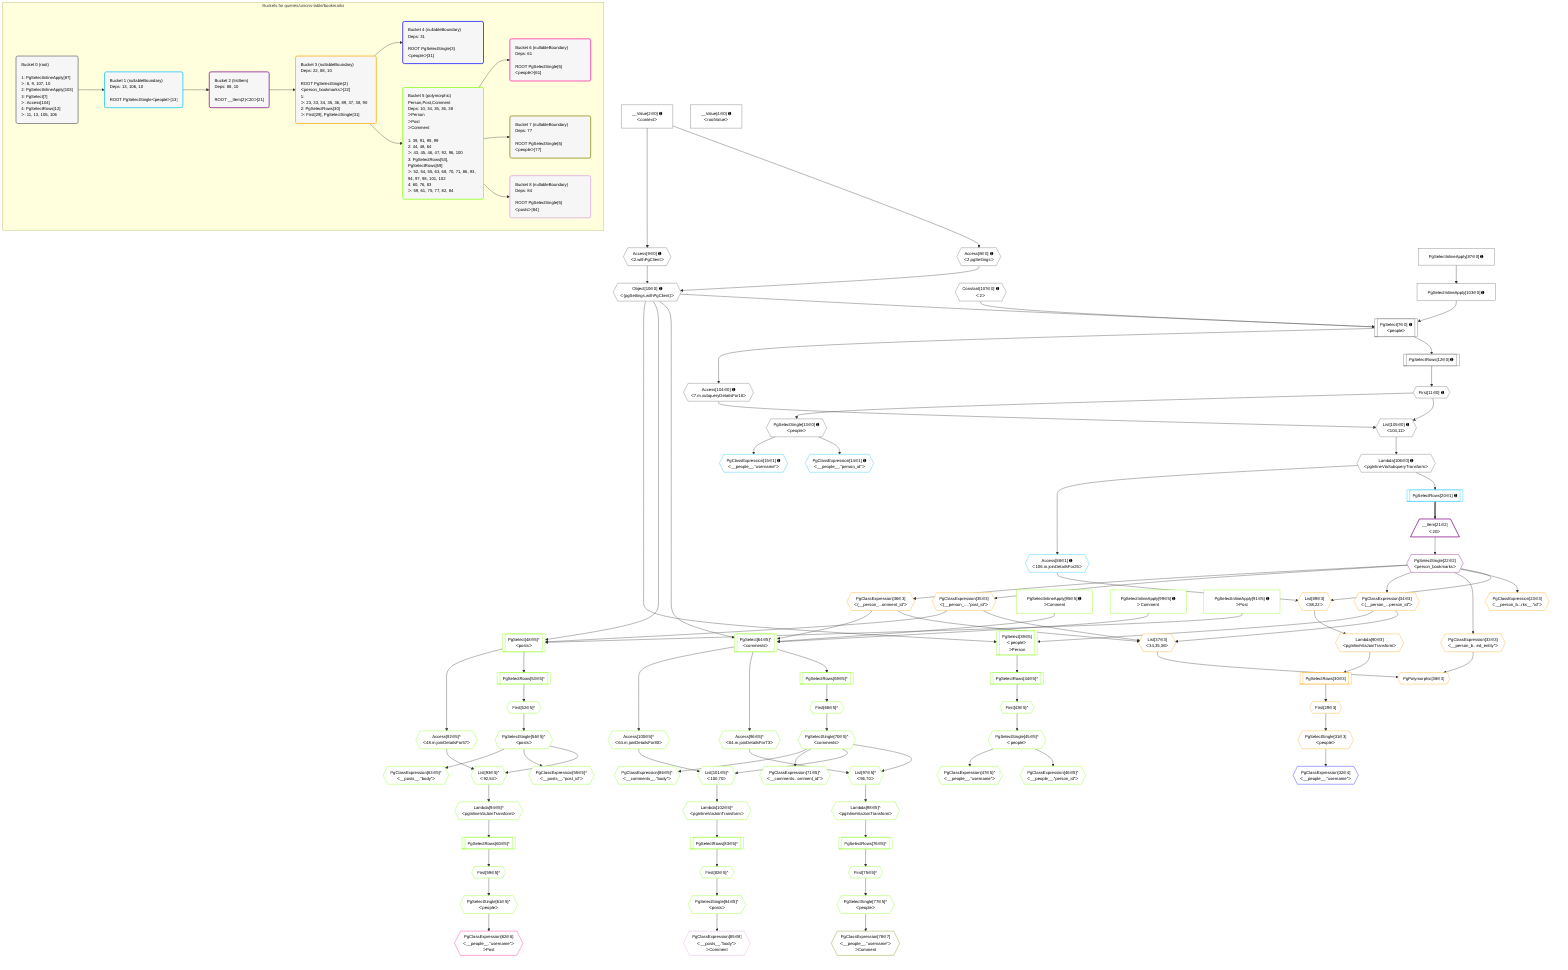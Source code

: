 %%{init: {'themeVariables': { 'fontSize': '12px'}}}%%
graph TD
    classDef path fill:#eee,stroke:#000,color:#000
    classDef plan fill:#fff,stroke-width:1px,color:#000
    classDef itemplan fill:#fff,stroke-width:2px,color:#000
    classDef unbatchedplan fill:#dff,stroke-width:1px,color:#000
    classDef sideeffectplan fill:#fcc,stroke-width:2px,color:#000
    classDef bucket fill:#f6f6f6,color:#000,stroke-width:2px,text-align:left


    %% plan dependencies
    PgSelect7[["PgSelect[7∈0] ➊<br />ᐸpeopleᐳ"]]:::plan
    Object10{{"Object[10∈0] ➊<br />ᐸ{pgSettings,withPgClient}ᐳ"}}:::plan
    Constant107{{"Constant[107∈0] ➊<br />ᐸ2ᐳ"}}:::plan
    PgSelectInlineApply103["PgSelectInlineApply[103∈0] ➊"]:::plan
    Object10 & Constant107 & PgSelectInlineApply103 --> PgSelect7
    Access8{{"Access[8∈0] ➊<br />ᐸ2.pgSettingsᐳ"}}:::plan
    Access9{{"Access[9∈0] ➊<br />ᐸ2.withPgClientᐳ"}}:::plan
    Access8 & Access9 --> Object10
    List105{{"List[105∈0] ➊<br />ᐸ104,11ᐳ"}}:::plan
    Access104{{"Access[104∈0] ➊<br />ᐸ7.m.subqueryDetailsFor16ᐳ"}}:::plan
    First11{{"First[11∈0] ➊"}}:::plan
    Access104 & First11 --> List105
    __Value2["__Value[2∈0] ➊<br />ᐸcontextᐳ"]:::plan
    __Value2 --> Access8
    __Value2 --> Access9
    PgSelectRows12[["PgSelectRows[12∈0] ➊"]]:::plan
    PgSelectRows12 --> First11
    PgSelect7 --> PgSelectRows12
    PgSelectSingle13{{"PgSelectSingle[13∈0] ➊<br />ᐸpeopleᐳ"}}:::plan
    First11 --> PgSelectSingle13
    PgSelectInlineApply87["PgSelectInlineApply[87∈0] ➊"]:::plan
    PgSelectInlineApply87 --> PgSelectInlineApply103
    PgSelect7 --> Access104
    Lambda106{{"Lambda[106∈0] ➊<br />ᐸpgInlineViaSubqueryTransformᐳ"}}:::plan
    List105 --> Lambda106
    __Value4["__Value[4∈0] ➊<br />ᐸrootValueᐳ"]:::plan
    PgClassExpression14{{"PgClassExpression[14∈1] ➊<br />ᐸ__people__.”person_id”ᐳ"}}:::plan
    PgSelectSingle13 --> PgClassExpression14
    PgClassExpression15{{"PgClassExpression[15∈1] ➊<br />ᐸ__people__.”username”ᐳ"}}:::plan
    PgSelectSingle13 --> PgClassExpression15
    PgSelectRows20[["PgSelectRows[20∈1] ➊"]]:::plan
    Lambda106 --> PgSelectRows20
    Access88{{"Access[88∈1] ➊<br />ᐸ106.m.joinDetailsFor25ᐳ"}}:::plan
    Lambda106 --> Access88
    __Item21[/"__Item[21∈2]<br />ᐸ20ᐳ"\]:::itemplan
    PgSelectRows20 ==> __Item21
    PgSelectSingle22{{"PgSelectSingle[22∈2]<br />ᐸperson_bookmarksᐳ"}}:::plan
    __Item21 --> PgSelectSingle22
    List37{{"List[37∈3]<br />ᐸ34,35,36ᐳ"}}:::plan
    PgClassExpression34{{"PgClassExpression[34∈3]<br />ᐸ(__person_...person_id”ᐳ"}}:::plan
    PgClassExpression35{{"PgClassExpression[35∈3]<br />ᐸ(__person_....”post_id”ᐳ"}}:::plan
    PgClassExpression36{{"PgClassExpression[36∈3]<br />ᐸ(__person_...omment_id”ᐳ"}}:::plan
    PgClassExpression34 & PgClassExpression35 & PgClassExpression36 --> List37
    PgPolymorphic38{{"PgPolymorphic[38∈3]"}}:::plan
    PgClassExpression33{{"PgClassExpression[33∈3]<br />ᐸ__person_b...ed_entity”ᐳ"}}:::plan
    PgClassExpression33 & List37 --> PgPolymorphic38
    List89{{"List[89∈3]<br />ᐸ88,22ᐳ"}}:::plan
    Access88 & PgSelectSingle22 --> List89
    PgClassExpression23{{"PgClassExpression[23∈3]<br />ᐸ__person_b...rks__.”id”ᐳ"}}:::plan
    PgSelectSingle22 --> PgClassExpression23
    First29{{"First[29∈3]"}}:::plan
    PgSelectRows30[["PgSelectRows[30∈3]"]]:::plan
    PgSelectRows30 --> First29
    Lambda90{{"Lambda[90∈3]<br />ᐸpgInlineViaJoinTransformᐳ"}}:::plan
    Lambda90 --> PgSelectRows30
    PgSelectSingle31{{"PgSelectSingle[31∈3]<br />ᐸpeopleᐳ"}}:::plan
    First29 --> PgSelectSingle31
    PgSelectSingle22 --> PgClassExpression33
    PgSelectSingle22 --> PgClassExpression34
    PgSelectSingle22 --> PgClassExpression35
    PgSelectSingle22 --> PgClassExpression36
    List89 --> Lambda90
    PgClassExpression32{{"PgClassExpression[32∈4]<br />ᐸ__people__.”username”ᐳ"}}:::plan
    PgSelectSingle31 --> PgClassExpression32
    PgSelect64[["PgSelect[64∈5]^<br />ᐸcommentsᐳ"]]:::plan
    PgSelectInlineApply95["PgSelectInlineApply[95∈5] ➊<br />ᐳComment"]:::plan
    PgSelectInlineApply99["PgSelectInlineApply[99∈5] ➊<br />ᐳComment"]:::plan
    Object10 & PgClassExpression36 & PgSelectInlineApply95 & PgSelectInlineApply99 --> PgSelect64
    PgSelect48[["PgSelect[48∈5]^<br />ᐸpostsᐳ"]]:::plan
    PgSelectInlineApply91["PgSelectInlineApply[91∈5] ➊<br />ᐳPost"]:::plan
    Object10 & PgClassExpression35 & PgSelectInlineApply91 --> PgSelect48
    PgSelect39[["PgSelect[39∈5]<br />ᐸpeopleᐳ<br />ᐳPerson"]]:::plan
    Object10 & PgClassExpression34 --> PgSelect39
    List93{{"List[93∈5]^<br />ᐸ92,54ᐳ"}}:::plan
    Access92{{"Access[92∈5]^<br />ᐸ48.m.joinDetailsFor57ᐳ"}}:::plan
    PgSelectSingle54{{"PgSelectSingle[54∈5]^<br />ᐸpostsᐳ"}}:::plan
    Access92 & PgSelectSingle54 --> List93
    List97{{"List[97∈5]^<br />ᐸ96,70ᐳ"}}:::plan
    Access96{{"Access[96∈5]^<br />ᐸ64.m.joinDetailsFor73ᐳ"}}:::plan
    PgSelectSingle70{{"PgSelectSingle[70∈5]^<br />ᐸcommentsᐳ"}}:::plan
    Access96 & PgSelectSingle70 --> List97
    List101{{"List[101∈5]^<br />ᐸ100,70ᐳ"}}:::plan
    Access100{{"Access[100∈5]^<br />ᐸ64.m.joinDetailsFor80ᐳ"}}:::plan
    Access100 & PgSelectSingle70 --> List101
    First43{{"First[43∈5]^"}}:::plan
    PgSelectRows44[["PgSelectRows[44∈5]^"]]:::plan
    PgSelectRows44 --> First43
    PgSelect39 --> PgSelectRows44
    PgSelectSingle45{{"PgSelectSingle[45∈5]^<br />ᐸpeopleᐳ"}}:::plan
    First43 --> PgSelectSingle45
    PgClassExpression46{{"PgClassExpression[46∈5]^<br />ᐸ__people__.”person_id”ᐳ"}}:::plan
    PgSelectSingle45 --> PgClassExpression46
    PgClassExpression47{{"PgClassExpression[47∈5]^<br />ᐸ__people__.”username”ᐳ"}}:::plan
    PgSelectSingle45 --> PgClassExpression47
    First52{{"First[52∈5]^"}}:::plan
    PgSelectRows53[["PgSelectRows[53∈5]^"]]:::plan
    PgSelectRows53 --> First52
    PgSelect48 --> PgSelectRows53
    First52 --> PgSelectSingle54
    PgClassExpression55{{"PgClassExpression[55∈5]^<br />ᐸ__posts__.”post_id”ᐳ"}}:::plan
    PgSelectSingle54 --> PgClassExpression55
    First59{{"First[59∈5]^"}}:::plan
    PgSelectRows60[["PgSelectRows[60∈5]^"]]:::plan
    PgSelectRows60 --> First59
    Lambda94{{"Lambda[94∈5]^<br />ᐸpgInlineViaJoinTransformᐳ"}}:::plan
    Lambda94 --> PgSelectRows60
    PgSelectSingle61{{"PgSelectSingle[61∈5]^<br />ᐸpeopleᐳ"}}:::plan
    First59 --> PgSelectSingle61
    PgClassExpression63{{"PgClassExpression[63∈5]^<br />ᐸ__posts__.”body”ᐳ"}}:::plan
    PgSelectSingle54 --> PgClassExpression63
    First68{{"First[68∈5]^"}}:::plan
    PgSelectRows69[["PgSelectRows[69∈5]^"]]:::plan
    PgSelectRows69 --> First68
    PgSelect64 --> PgSelectRows69
    First68 --> PgSelectSingle70
    PgClassExpression71{{"PgClassExpression[71∈5]^<br />ᐸ__comments...omment_id”ᐳ"}}:::plan
    PgSelectSingle70 --> PgClassExpression71
    First75{{"First[75∈5]^"}}:::plan
    PgSelectRows76[["PgSelectRows[76∈5]^"]]:::plan
    PgSelectRows76 --> First75
    Lambda98{{"Lambda[98∈5]^<br />ᐸpgInlineViaJoinTransformᐳ"}}:::plan
    Lambda98 --> PgSelectRows76
    PgSelectSingle77{{"PgSelectSingle[77∈5]^<br />ᐸpeopleᐳ"}}:::plan
    First75 --> PgSelectSingle77
    First82{{"First[82∈5]^"}}:::plan
    PgSelectRows83[["PgSelectRows[83∈5]^"]]:::plan
    PgSelectRows83 --> First82
    Lambda102{{"Lambda[102∈5]^<br />ᐸpgInlineViaJoinTransformᐳ"}}:::plan
    Lambda102 --> PgSelectRows83
    PgSelectSingle84{{"PgSelectSingle[84∈5]^<br />ᐸpostsᐳ"}}:::plan
    First82 --> PgSelectSingle84
    PgClassExpression86{{"PgClassExpression[86∈5]^<br />ᐸ__comments__.”body”ᐳ"}}:::plan
    PgSelectSingle70 --> PgClassExpression86
    PgSelect48 --> Access92
    List93 --> Lambda94
    PgSelect64 --> Access96
    List97 --> Lambda98
    PgSelect64 --> Access100
    List101 --> Lambda102
    PgClassExpression62{{"PgClassExpression[62∈6]<br />ᐸ__people__.”username”ᐳ<br />ᐳPost"}}:::plan
    PgSelectSingle61 --> PgClassExpression62
    PgClassExpression78{{"PgClassExpression[78∈7]<br />ᐸ__people__.”username”ᐳ<br />ᐳComment"}}:::plan
    PgSelectSingle77 --> PgClassExpression78
    PgClassExpression85{{"PgClassExpression[85∈8]<br />ᐸ__posts__.”body”ᐳ<br />ᐳComment"}}:::plan
    PgSelectSingle84 --> PgClassExpression85

    %% define steps

    subgraph "Buckets for queries/unions-table/bookmarks"
    Bucket0("Bucket 0 (root)<br /><br />1: PgSelectInlineApply[87]<br />ᐳ: 8, 9, 107, 10<br />2: PgSelectInlineApply[103]<br />3: PgSelect[7]<br />ᐳ: Access[104]<br />4: PgSelectRows[12]<br />ᐳ: 11, 13, 105, 106"):::bucket
    classDef bucket0 stroke:#696969
    class Bucket0,__Value2,__Value4,PgSelect7,Access8,Access9,Object10,First11,PgSelectRows12,PgSelectSingle13,PgSelectInlineApply87,PgSelectInlineApply103,Access104,List105,Lambda106,Constant107 bucket0
    Bucket1("Bucket 1 (nullableBoundary)<br />Deps: 13, 106, 10<br /><br />ROOT PgSelectSingleᐸpeopleᐳ[13]"):::bucket
    classDef bucket1 stroke:#00bfff
    class Bucket1,PgClassExpression14,PgClassExpression15,PgSelectRows20,Access88 bucket1
    Bucket2("Bucket 2 (listItem)<br />Deps: 88, 10<br /><br />ROOT __Item{2}ᐸ20ᐳ[21]"):::bucket
    classDef bucket2 stroke:#7f007f
    class Bucket2,__Item21,PgSelectSingle22 bucket2
    Bucket3("Bucket 3 (nullableBoundary)<br />Deps: 22, 88, 10<br /><br />ROOT PgSelectSingle{2}ᐸperson_bookmarksᐳ[22]<br />1: <br />ᐳ: 23, 33, 34, 35, 36, 89, 37, 38, 90<br />2: PgSelectRows[30]<br />ᐳ: First[29], PgSelectSingle[31]"):::bucket
    classDef bucket3 stroke:#ffa500
    class Bucket3,PgClassExpression23,First29,PgSelectRows30,PgSelectSingle31,PgClassExpression33,PgClassExpression34,PgClassExpression35,PgClassExpression36,List37,PgPolymorphic38,List89,Lambda90 bucket3
    Bucket4("Bucket 4 (nullableBoundary)<br />Deps: 31<br /><br />ROOT PgSelectSingle{3}ᐸpeopleᐳ[31]"):::bucket
    classDef bucket4 stroke:#0000ff
    class Bucket4,PgClassExpression32 bucket4
    Bucket5("Bucket 5 (polymorphic)<br />Person,Post,Comment<br />Deps: 10, 34, 35, 36, 38<br />ᐳPerson<br />ᐳPost<br />ᐳComment<br /><br />1: 39, 91, 95, 99<br />2: 44, 48, 64<br />ᐳ: 43, 45, 46, 47, 92, 96, 100<br />3: PgSelectRows[53], PgSelectRows[69]<br />ᐳ: 52, 54, 55, 63, 68, 70, 71, 86, 93, 94, 97, 98, 101, 102<br />4: 60, 76, 83<br />ᐳ: 59, 61, 75, 77, 82, 84"):::bucket
    classDef bucket5 stroke:#7fff00
    class Bucket5,PgSelect39,First43,PgSelectRows44,PgSelectSingle45,PgClassExpression46,PgClassExpression47,PgSelect48,First52,PgSelectRows53,PgSelectSingle54,PgClassExpression55,First59,PgSelectRows60,PgSelectSingle61,PgClassExpression63,PgSelect64,First68,PgSelectRows69,PgSelectSingle70,PgClassExpression71,First75,PgSelectRows76,PgSelectSingle77,First82,PgSelectRows83,PgSelectSingle84,PgClassExpression86,PgSelectInlineApply91,Access92,List93,Lambda94,PgSelectInlineApply95,Access96,List97,Lambda98,PgSelectInlineApply99,Access100,List101,Lambda102 bucket5
    Bucket6("Bucket 6 (nullableBoundary)<br />Deps: 61<br /><br />ROOT PgSelectSingle{5}ᐸpeopleᐳ[61]"):::bucket
    classDef bucket6 stroke:#ff1493
    class Bucket6,PgClassExpression62 bucket6
    Bucket7("Bucket 7 (nullableBoundary)<br />Deps: 77<br /><br />ROOT PgSelectSingle{5}ᐸpeopleᐳ[77]"):::bucket
    classDef bucket7 stroke:#808000
    class Bucket7,PgClassExpression78 bucket7
    Bucket8("Bucket 8 (nullableBoundary)<br />Deps: 84<br /><br />ROOT PgSelectSingle{5}ᐸpostsᐳ[84]"):::bucket
    classDef bucket8 stroke:#dda0dd
    class Bucket8,PgClassExpression85 bucket8
    Bucket0 --> Bucket1
    Bucket1 --> Bucket2
    Bucket2 --> Bucket3
    Bucket3 --> Bucket4 & Bucket5
    Bucket5 --> Bucket6 & Bucket7 & Bucket8
    end